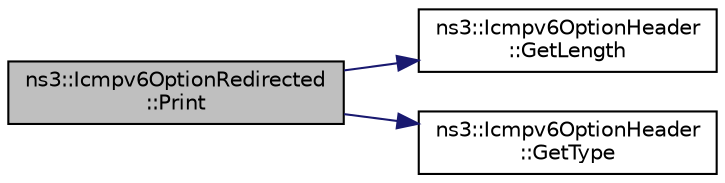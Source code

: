 digraph "ns3::Icmpv6OptionRedirected::Print"
{
 // LATEX_PDF_SIZE
  edge [fontname="Helvetica",fontsize="10",labelfontname="Helvetica",labelfontsize="10"];
  node [fontname="Helvetica",fontsize="10",shape=record];
  rankdir="LR";
  Node1 [label="ns3::Icmpv6OptionRedirected\l::Print",height=0.2,width=0.4,color="black", fillcolor="grey75", style="filled", fontcolor="black",tooltip="Print information."];
  Node1 -> Node2 [color="midnightblue",fontsize="10",style="solid",fontname="Helvetica"];
  Node2 [label="ns3::Icmpv6OptionHeader\l::GetLength",height=0.2,width=0.4,color="black", fillcolor="white", style="filled",URL="$classns3_1_1_icmpv6_option_header.html#afab3ccca2c9a11d37e5608bf0f33c841",tooltip="Get the length of the option in 8 bytes unit."];
  Node1 -> Node3 [color="midnightblue",fontsize="10",style="solid",fontname="Helvetica"];
  Node3 [label="ns3::Icmpv6OptionHeader\l::GetType",height=0.2,width=0.4,color="black", fillcolor="white", style="filled",URL="$classns3_1_1_icmpv6_option_header.html#ac8614d76a2ba20e6349034efa0dfee14",tooltip="Get the type of the option."];
}

